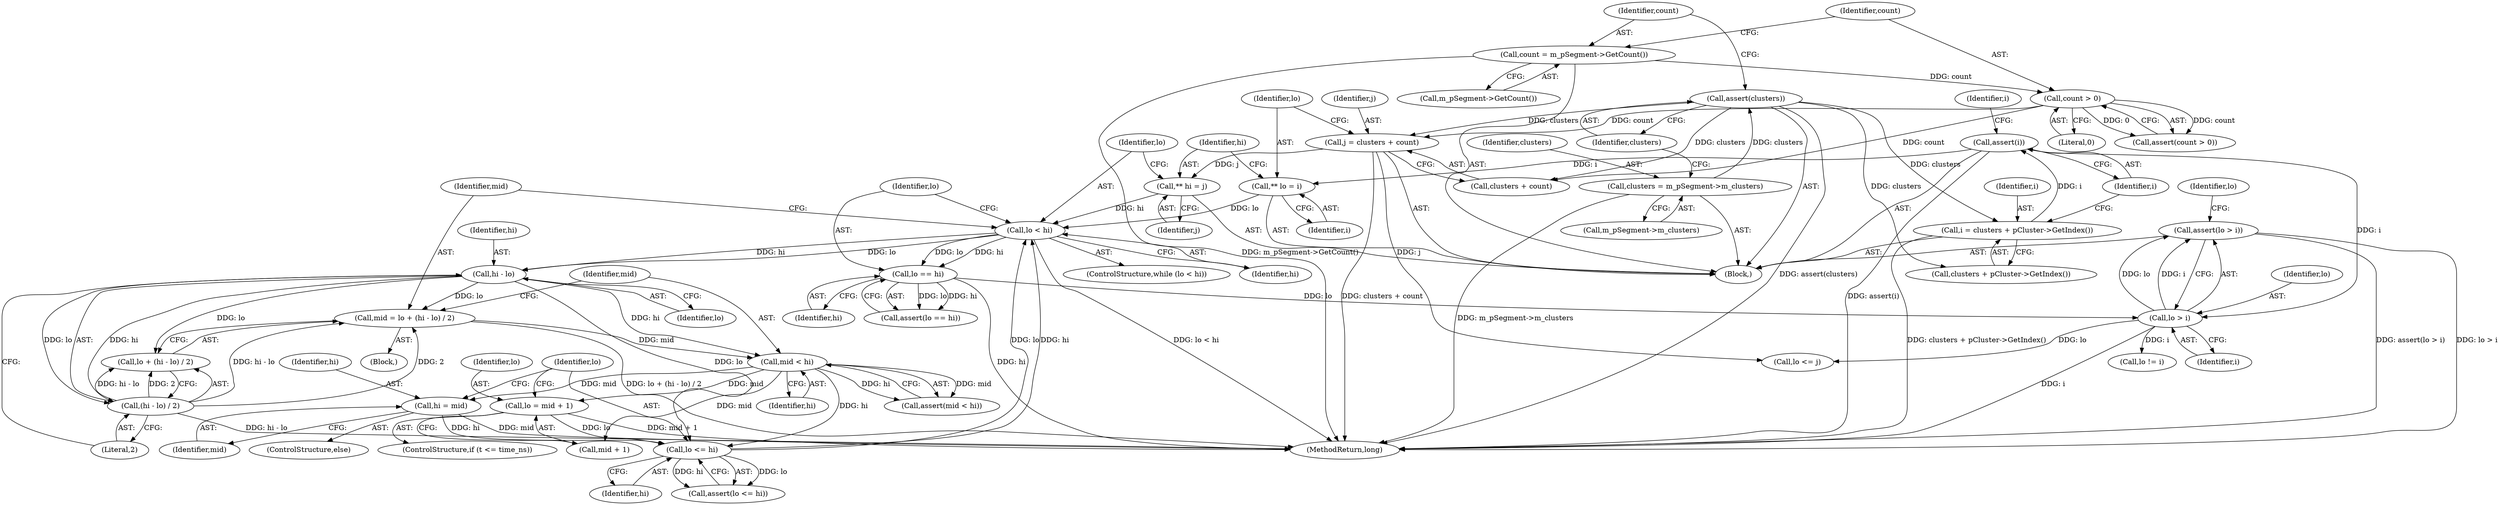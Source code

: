 digraph "0_Android_04839626ed859623901ebd3a5fd483982186b59d_198@API" {
"1000238" [label="(Call,assert(lo > i))"];
"1000239" [label="(Call,lo > i)"];
"1000235" [label="(Call,lo == hi)"];
"1000186" [label="(Call,lo < hi)"];
"1000178" [label="(Call,** lo = i)"];
"1000161" [label="(Call,assert(i))"];
"1000156" [label="(Call,i = clusters + pCluster->GetIndex())"];
"1000146" [label="(Call,assert(clusters))"];
"1000141" [label="(Call,clusters = m_pSegment->m_clusters)"];
"1000231" [label="(Call,lo <= hi)"];
"1000221" [label="(Call,lo = mid + 1)"];
"1000200" [label="(Call,mid < hi)"];
"1000190" [label="(Call,mid = lo + (hi - lo) / 2)"];
"1000195" [label="(Call,hi - lo)"];
"1000194" [label="(Call,(hi - lo) / 2)"];
"1000227" [label="(Call,hi = mid)"];
"1000182" [label="(Call,** hi = j)"];
"1000172" [label="(Call,j = clusters + count)"];
"1000153" [label="(Call,count > 0)"];
"1000149" [label="(Call,count = m_pSegment->GetCount())"];
"1000158" [label="(Call,clusters + pCluster->GetIndex())"];
"1000183" [label="(Identifier,hi)"];
"1000221" [label="(Call,lo = mid + 1)"];
"1000172" [label="(Call,j = clusters + count)"];
"1000185" [label="(ControlStructure,while (lo < hi))"];
"1000174" [label="(Call,clusters + count)"];
"1000199" [label="(Call,assert(mid < hi))"];
"1000192" [label="(Call,lo + (hi - lo) / 2)"];
"1000187" [label="(Identifier,lo)"];
"1000198" [label="(Literal,2)"];
"1000227" [label="(Call,hi = mid)"];
"1000106" [label="(Block,)"];
"1000194" [label="(Call,(hi - lo) / 2)"];
"1000190" [label="(Call,mid = lo + (hi - lo) / 2)"];
"1000178" [label="(Call,** lo = i)"];
"1000146" [label="(Call,assert(clusters))"];
"1000200" [label="(Call,mid < hi)"];
"1000234" [label="(Call,assert(lo == hi))"];
"1000150" [label="(Identifier,count)"];
"1000197" [label="(Identifier,lo)"];
"1000147" [label="(Identifier,clusters)"];
"1000182" [label="(Call,** hi = j)"];
"1000238" [label="(Call,assert(lo > i))"];
"1000179" [label="(Identifier,lo)"];
"1000142" [label="(Identifier,clusters)"];
"1000156" [label="(Call,i = clusters + pCluster->GetIndex())"];
"1000226" [label="(ControlStructure,else)"];
"1000222" [label="(Identifier,lo)"];
"1000240" [label="(Identifier,lo)"];
"1000141" [label="(Call,clusters = m_pSegment->m_clusters)"];
"1000143" [label="(Call,m_pSegment->m_clusters)"];
"1000149" [label="(Call,count = m_pSegment->GetCount())"];
"1000235" [label="(Call,lo == hi)"];
"1000188" [label="(Identifier,hi)"];
"1000195" [label="(Call,hi - lo)"];
"1000155" [label="(Literal,0)"];
"1000162" [label="(Identifier,i)"];
"1000191" [label="(Identifier,mid)"];
"1000231" [label="(Call,lo <= hi)"];
"1000241" [label="(Identifier,i)"];
"1000151" [label="(Call,m_pSegment->GetCount())"];
"1000233" [label="(Identifier,hi)"];
"1000237" [label="(Identifier,hi)"];
"1000202" [label="(Identifier,hi)"];
"1000201" [label="(Identifier,mid)"];
"1000239" [label="(Call,lo > i)"];
"1000223" [label="(Call,mid + 1)"];
"1000230" [label="(Call,assert(lo <= hi))"];
"1000189" [label="(Block,)"];
"1000152" [label="(Call,assert(count > 0))"];
"1000229" [label="(Identifier,mid)"];
"1000153" [label="(Call,count > 0)"];
"1000244" [label="(Identifier,lo)"];
"1000173" [label="(Identifier,j)"];
"1000161" [label="(Call,assert(i))"];
"1000186" [label="(Call,lo < hi)"];
"1000272" [label="(Call,lo != i)"];
"1000166" [label="(Identifier,i)"];
"1000157" [label="(Identifier,i)"];
"1000217" [label="(ControlStructure,if (t <= time_ns))"];
"1000305" [label="(MethodReturn,long)"];
"1000180" [label="(Identifier,i)"];
"1000232" [label="(Identifier,lo)"];
"1000196" [label="(Identifier,hi)"];
"1000236" [label="(Identifier,lo)"];
"1000154" [label="(Identifier,count)"];
"1000243" [label="(Call,lo <= j)"];
"1000228" [label="(Identifier,hi)"];
"1000184" [label="(Identifier,j)"];
"1000238" -> "1000106"  [label="AST: "];
"1000238" -> "1000239"  [label="CFG: "];
"1000239" -> "1000238"  [label="AST: "];
"1000244" -> "1000238"  [label="CFG: "];
"1000238" -> "1000305"  [label="DDG: lo > i"];
"1000238" -> "1000305"  [label="DDG: assert(lo > i)"];
"1000239" -> "1000238"  [label="DDG: lo"];
"1000239" -> "1000238"  [label="DDG: i"];
"1000239" -> "1000241"  [label="CFG: "];
"1000240" -> "1000239"  [label="AST: "];
"1000241" -> "1000239"  [label="AST: "];
"1000239" -> "1000305"  [label="DDG: i"];
"1000235" -> "1000239"  [label="DDG: lo"];
"1000161" -> "1000239"  [label="DDG: i"];
"1000239" -> "1000243"  [label="DDG: lo"];
"1000239" -> "1000272"  [label="DDG: i"];
"1000235" -> "1000234"  [label="AST: "];
"1000235" -> "1000237"  [label="CFG: "];
"1000236" -> "1000235"  [label="AST: "];
"1000237" -> "1000235"  [label="AST: "];
"1000234" -> "1000235"  [label="CFG: "];
"1000235" -> "1000305"  [label="DDG: hi"];
"1000235" -> "1000234"  [label="DDG: lo"];
"1000235" -> "1000234"  [label="DDG: hi"];
"1000186" -> "1000235"  [label="DDG: lo"];
"1000186" -> "1000235"  [label="DDG: hi"];
"1000186" -> "1000185"  [label="AST: "];
"1000186" -> "1000188"  [label="CFG: "];
"1000187" -> "1000186"  [label="AST: "];
"1000188" -> "1000186"  [label="AST: "];
"1000191" -> "1000186"  [label="CFG: "];
"1000236" -> "1000186"  [label="CFG: "];
"1000186" -> "1000305"  [label="DDG: lo < hi"];
"1000178" -> "1000186"  [label="DDG: lo"];
"1000231" -> "1000186"  [label="DDG: lo"];
"1000231" -> "1000186"  [label="DDG: hi"];
"1000182" -> "1000186"  [label="DDG: hi"];
"1000186" -> "1000195"  [label="DDG: hi"];
"1000186" -> "1000195"  [label="DDG: lo"];
"1000178" -> "1000106"  [label="AST: "];
"1000178" -> "1000180"  [label="CFG: "];
"1000179" -> "1000178"  [label="AST: "];
"1000180" -> "1000178"  [label="AST: "];
"1000183" -> "1000178"  [label="CFG: "];
"1000161" -> "1000178"  [label="DDG: i"];
"1000161" -> "1000106"  [label="AST: "];
"1000161" -> "1000162"  [label="CFG: "];
"1000162" -> "1000161"  [label="AST: "];
"1000166" -> "1000161"  [label="CFG: "];
"1000161" -> "1000305"  [label="DDG: assert(i)"];
"1000156" -> "1000161"  [label="DDG: i"];
"1000156" -> "1000106"  [label="AST: "];
"1000156" -> "1000158"  [label="CFG: "];
"1000157" -> "1000156"  [label="AST: "];
"1000158" -> "1000156"  [label="AST: "];
"1000162" -> "1000156"  [label="CFG: "];
"1000156" -> "1000305"  [label="DDG: clusters + pCluster->GetIndex()"];
"1000146" -> "1000156"  [label="DDG: clusters"];
"1000146" -> "1000106"  [label="AST: "];
"1000146" -> "1000147"  [label="CFG: "];
"1000147" -> "1000146"  [label="AST: "];
"1000150" -> "1000146"  [label="CFG: "];
"1000146" -> "1000305"  [label="DDG: assert(clusters)"];
"1000141" -> "1000146"  [label="DDG: clusters"];
"1000146" -> "1000158"  [label="DDG: clusters"];
"1000146" -> "1000172"  [label="DDG: clusters"];
"1000146" -> "1000174"  [label="DDG: clusters"];
"1000141" -> "1000106"  [label="AST: "];
"1000141" -> "1000143"  [label="CFG: "];
"1000142" -> "1000141"  [label="AST: "];
"1000143" -> "1000141"  [label="AST: "];
"1000147" -> "1000141"  [label="CFG: "];
"1000141" -> "1000305"  [label="DDG: m_pSegment->m_clusters"];
"1000231" -> "1000230"  [label="AST: "];
"1000231" -> "1000233"  [label="CFG: "];
"1000232" -> "1000231"  [label="AST: "];
"1000233" -> "1000231"  [label="AST: "];
"1000230" -> "1000231"  [label="CFG: "];
"1000231" -> "1000230"  [label="DDG: lo"];
"1000231" -> "1000230"  [label="DDG: hi"];
"1000221" -> "1000231"  [label="DDG: lo"];
"1000195" -> "1000231"  [label="DDG: lo"];
"1000227" -> "1000231"  [label="DDG: hi"];
"1000200" -> "1000231"  [label="DDG: hi"];
"1000221" -> "1000217"  [label="AST: "];
"1000221" -> "1000223"  [label="CFG: "];
"1000222" -> "1000221"  [label="AST: "];
"1000223" -> "1000221"  [label="AST: "];
"1000232" -> "1000221"  [label="CFG: "];
"1000221" -> "1000305"  [label="DDG: mid + 1"];
"1000200" -> "1000221"  [label="DDG: mid"];
"1000200" -> "1000199"  [label="AST: "];
"1000200" -> "1000202"  [label="CFG: "];
"1000201" -> "1000200"  [label="AST: "];
"1000202" -> "1000200"  [label="AST: "];
"1000199" -> "1000200"  [label="CFG: "];
"1000200" -> "1000199"  [label="DDG: mid"];
"1000200" -> "1000199"  [label="DDG: hi"];
"1000190" -> "1000200"  [label="DDG: mid"];
"1000195" -> "1000200"  [label="DDG: hi"];
"1000200" -> "1000223"  [label="DDG: mid"];
"1000200" -> "1000227"  [label="DDG: mid"];
"1000190" -> "1000189"  [label="AST: "];
"1000190" -> "1000192"  [label="CFG: "];
"1000191" -> "1000190"  [label="AST: "];
"1000192" -> "1000190"  [label="AST: "];
"1000201" -> "1000190"  [label="CFG: "];
"1000190" -> "1000305"  [label="DDG: lo + (hi - lo) / 2"];
"1000195" -> "1000190"  [label="DDG: lo"];
"1000194" -> "1000190"  [label="DDG: hi - lo"];
"1000194" -> "1000190"  [label="DDG: 2"];
"1000195" -> "1000194"  [label="AST: "];
"1000195" -> "1000197"  [label="CFG: "];
"1000196" -> "1000195"  [label="AST: "];
"1000197" -> "1000195"  [label="AST: "];
"1000198" -> "1000195"  [label="CFG: "];
"1000195" -> "1000192"  [label="DDG: lo"];
"1000195" -> "1000194"  [label="DDG: hi"];
"1000195" -> "1000194"  [label="DDG: lo"];
"1000194" -> "1000192"  [label="AST: "];
"1000194" -> "1000198"  [label="CFG: "];
"1000198" -> "1000194"  [label="AST: "];
"1000192" -> "1000194"  [label="CFG: "];
"1000194" -> "1000305"  [label="DDG: hi - lo"];
"1000194" -> "1000192"  [label="DDG: hi - lo"];
"1000194" -> "1000192"  [label="DDG: 2"];
"1000227" -> "1000226"  [label="AST: "];
"1000227" -> "1000229"  [label="CFG: "];
"1000228" -> "1000227"  [label="AST: "];
"1000229" -> "1000227"  [label="AST: "];
"1000232" -> "1000227"  [label="CFG: "];
"1000227" -> "1000305"  [label="DDG: mid"];
"1000182" -> "1000106"  [label="AST: "];
"1000182" -> "1000184"  [label="CFG: "];
"1000183" -> "1000182"  [label="AST: "];
"1000184" -> "1000182"  [label="AST: "];
"1000187" -> "1000182"  [label="CFG: "];
"1000172" -> "1000182"  [label="DDG: j"];
"1000172" -> "1000106"  [label="AST: "];
"1000172" -> "1000174"  [label="CFG: "];
"1000173" -> "1000172"  [label="AST: "];
"1000174" -> "1000172"  [label="AST: "];
"1000179" -> "1000172"  [label="CFG: "];
"1000172" -> "1000305"  [label="DDG: clusters + count"];
"1000153" -> "1000172"  [label="DDG: count"];
"1000172" -> "1000243"  [label="DDG: j"];
"1000153" -> "1000152"  [label="AST: "];
"1000153" -> "1000155"  [label="CFG: "];
"1000154" -> "1000153"  [label="AST: "];
"1000155" -> "1000153"  [label="AST: "];
"1000152" -> "1000153"  [label="CFG: "];
"1000153" -> "1000152"  [label="DDG: count"];
"1000153" -> "1000152"  [label="DDG: 0"];
"1000149" -> "1000153"  [label="DDG: count"];
"1000153" -> "1000174"  [label="DDG: count"];
"1000149" -> "1000106"  [label="AST: "];
"1000149" -> "1000151"  [label="CFG: "];
"1000150" -> "1000149"  [label="AST: "];
"1000151" -> "1000149"  [label="AST: "];
"1000154" -> "1000149"  [label="CFG: "];
"1000149" -> "1000305"  [label="DDG: m_pSegment->GetCount()"];
}
